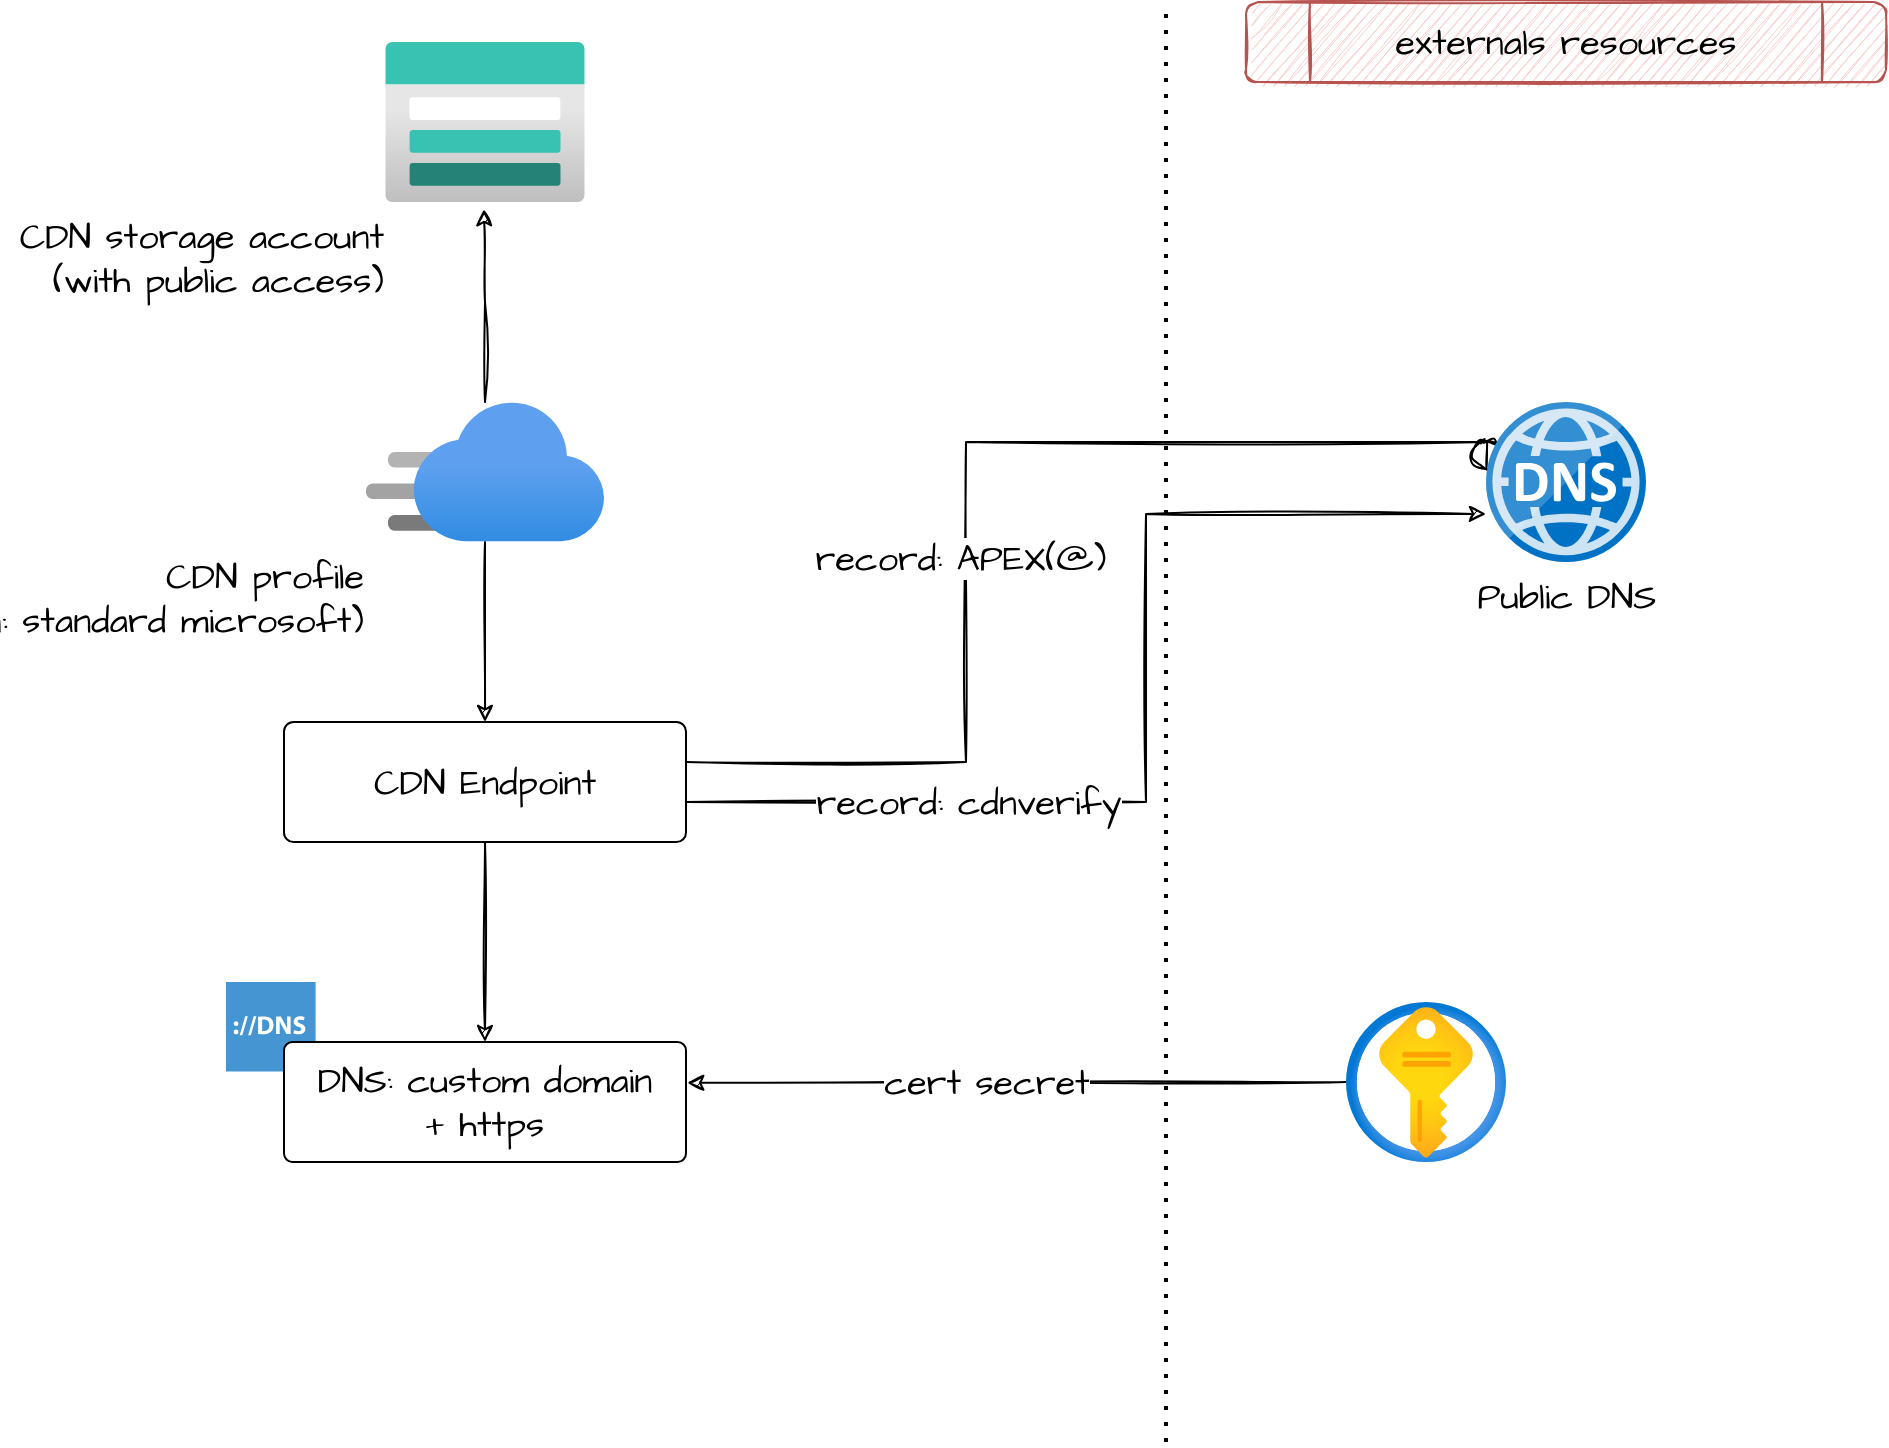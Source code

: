 <mxfile version="19.0.3" type="device"><diagram id="ArKqH_pPMN16gDMSGU3m" name="Page-1"><mxGraphModel dx="1381" dy="706" grid="1" gridSize="10" guides="1" tooltips="1" connect="1" arrows="1" fold="1" page="1" pageScale="1" pageWidth="827" pageHeight="1169" math="0" shadow="0"><root><mxCell id="0"/><mxCell id="1" parent="0"/><mxCell id="DOS7CWorLfeVmID9HikK-3" value="" style="endArrow=none;dashed=1;html=1;dashPattern=1 3;strokeWidth=2;rounded=0;" parent="1" edge="1"><mxGeometry width="50" height="50" relative="1" as="geometry"><mxPoint x="360" y="800" as="sourcePoint"/><mxPoint x="360" y="80" as="targetPoint"/></mxGeometry></mxCell><mxCell id="DOS7CWorLfeVmID9HikK-4" value="externals resources" style="shape=process;whiteSpace=wrap;html=1;backgroundOutline=1;fontFamily=Architects Daughter;fontSource=https%3A%2F%2Ffonts.googleapis.com%2Fcss%3Ffamily%3DArchitects%2BDaughter;fillColor=#f8cecc;strokeColor=#b85450;fontSize=18;rounded=1;sketch=1;" parent="1" vertex="1"><mxGeometry x="400" y="80" width="320" height="40" as="geometry"/></mxCell><mxCell id="QSpfWTD93sZiozIm7kjQ-19" style="edgeStyle=orthogonalEdgeStyle;rounded=0;sketch=1;orthogonalLoop=1;jettySize=auto;html=1;entryX=0.5;entryY=0;entryDx=0;entryDy=0;fontFamily=Architects Daughter;fontSource=https%3A%2F%2Ffonts.googleapis.com%2Fcss%3Ffamily%3DArchitects%2BDaughter;fontSize=18;elbow=vertical;" edge="1" parent="1" source="QSpfWTD93sZiozIm7kjQ-1" target="QSpfWTD93sZiozIm7kjQ-6"><mxGeometry relative="1" as="geometry"/></mxCell><mxCell id="QSpfWTD93sZiozIm7kjQ-20" style="edgeStyle=orthogonalEdgeStyle;rounded=0;sketch=1;orthogonalLoop=1;jettySize=auto;html=1;entryX=0.495;entryY=1.045;entryDx=0;entryDy=0;entryPerimeter=0;fontFamily=Architects Daughter;fontSource=https%3A%2F%2Ffonts.googleapis.com%2Fcss%3Ffamily%3DArchitects%2BDaughter;fontSize=18;elbow=vertical;" edge="1" parent="1" source="QSpfWTD93sZiozIm7kjQ-1" target="QSpfWTD93sZiozIm7kjQ-3"><mxGeometry relative="1" as="geometry"/></mxCell><mxCell id="QSpfWTD93sZiozIm7kjQ-1" value="CDN profile&lt;br&gt;(sku: standard microsoft)" style="aspect=fixed;html=1;points=[];align=right;image;fontSize=18;image=img/lib/azure2/app_services/CDN_Profiles.svg;fontFamily=Architects Daughter;fontSource=https%3A%2F%2Ffonts.googleapis.com%2Fcss%3Ffamily%3DArchitects%2BDaughter;labelPosition=left;verticalLabelPosition=bottom;verticalAlign=top;" vertex="1" parent="1"><mxGeometry x="-40" y="280" width="119" height="70" as="geometry"/></mxCell><mxCell id="QSpfWTD93sZiozIm7kjQ-3" value="CDN storage account&lt;br&gt;(with public access)" style="aspect=fixed;html=1;points=[];align=right;image;fontSize=18;image=img/lib/azure2/storage/Storage_Accounts.svg;fontFamily=Architects Daughter;fontSource=https%3A%2F%2Ffonts.googleapis.com%2Fcss%3Ffamily%3DArchitects%2BDaughter;labelPosition=left;verticalLabelPosition=bottom;verticalAlign=top;" vertex="1" parent="1"><mxGeometry x="-30.5" y="100" width="100" height="80" as="geometry"/></mxCell><mxCell id="QSpfWTD93sZiozIm7kjQ-11" style="edgeStyle=orthogonalEdgeStyle;rounded=0;sketch=1;orthogonalLoop=1;jettySize=auto;html=1;fontFamily=Architects Daughter;fontSource=https%3A%2F%2Ffonts.googleapis.com%2Fcss%3Ffamily%3DArchitects%2BDaughter;fontSize=18;elbow=vertical;" edge="1" parent="1" source="QSpfWTD93sZiozIm7kjQ-6" target="QSpfWTD93sZiozIm7kjQ-8"><mxGeometry relative="1" as="geometry"><mxPoint x="520" y="390" as="targetPoint"/><Array as="points"><mxPoint x="350" y="480"/><mxPoint x="350" y="336"/></Array></mxGeometry></mxCell><mxCell id="QSpfWTD93sZiozIm7kjQ-12" value="record: cdnverify" style="edgeLabel;html=1;align=center;verticalAlign=middle;resizable=0;points=[];fontSize=18;fontFamily=Architects Daughter;" vertex="1" connectable="0" parent="QSpfWTD93sZiozIm7kjQ-11"><mxGeometry x="-0.299" relative="1" as="geometry"><mxPoint x="-50" as="offset"/></mxGeometry></mxCell><mxCell id="QSpfWTD93sZiozIm7kjQ-13" style="edgeStyle=orthogonalEdgeStyle;rounded=0;sketch=1;orthogonalLoop=1;jettySize=auto;html=1;entryX=0.008;entryY=0.229;entryDx=0;entryDy=0;entryPerimeter=0;fontFamily=Architects Daughter;fontSource=https%3A%2F%2Ffonts.googleapis.com%2Fcss%3Ffamily%3DArchitects%2BDaughter;fontSize=18;elbow=vertical;endArrow=circle;endFill=0;" edge="1" parent="1" source="QSpfWTD93sZiozIm7kjQ-6" target="QSpfWTD93sZiozIm7kjQ-8"><mxGeometry relative="1" as="geometry"><Array as="points"><mxPoint x="260" y="460"/><mxPoint x="260" y="300"/><mxPoint x="521" y="300"/></Array></mxGeometry></mxCell><mxCell id="QSpfWTD93sZiozIm7kjQ-14" value="record: APEX(@)" style="edgeLabel;html=1;align=center;verticalAlign=middle;resizable=0;points=[];fontSize=18;fontFamily=Architects Daughter;" vertex="1" connectable="0" parent="QSpfWTD93sZiozIm7kjQ-13"><mxGeometry x="-0.139" y="3" relative="1" as="geometry"><mxPoint as="offset"/></mxGeometry></mxCell><mxCell id="QSpfWTD93sZiozIm7kjQ-18" style="edgeStyle=orthogonalEdgeStyle;rounded=0;sketch=1;orthogonalLoop=1;jettySize=auto;html=1;entryX=0.5;entryY=0;entryDx=0;entryDy=0;fontFamily=Architects Daughter;fontSource=https%3A%2F%2Ffonts.googleapis.com%2Fcss%3Ffamily%3DArchitects%2BDaughter;fontSize=18;elbow=vertical;" edge="1" parent="1" source="QSpfWTD93sZiozIm7kjQ-6" target="QSpfWTD93sZiozIm7kjQ-17"><mxGeometry relative="1" as="geometry"/></mxCell><mxCell id="QSpfWTD93sZiozIm7kjQ-6" value="CDN Endpoint" style="rounded=1;whiteSpace=wrap;html=1;fontFamily=Architects Daughter;fontSource=https%3A%2F%2Ffonts.googleapis.com%2Fcss%3Ffamily%3DArchitects%2BDaughter;fontSize=18;arcSize=8;" vertex="1" parent="1"><mxGeometry x="-81" y="440" width="201" height="60" as="geometry"/></mxCell><mxCell id="QSpfWTD93sZiozIm7kjQ-8" value="Public DNS" style="sketch=0;aspect=fixed;html=1;points=[];align=center;image;fontSize=18;image=img/lib/mscae/DNS.svg;fontFamily=Architects Daughter;fontSource=https%3A%2F%2Ffonts.googleapis.com%2Fcss%3Ffamily%3DArchitects%2BDaughter;" vertex="1" parent="1"><mxGeometry x="520" y="280" width="80" height="80" as="geometry"/></mxCell><mxCell id="QSpfWTD93sZiozIm7kjQ-16" value="" style="shadow=0;dashed=0;html=1;strokeColor=none;fillColor=#4495D1;labelPosition=center;verticalLabelPosition=bottom;verticalAlign=top;align=center;outlineConnect=0;shape=mxgraph.veeam.dns;fontFamily=Architects Daughter;fontSource=https%3A%2F%2Ffonts.googleapis.com%2Fcss%3Ffamily%3DArchitects%2BDaughter;fontSize=18;" vertex="1" parent="1"><mxGeometry x="-110" y="570" width="44.8" height="44.8" as="geometry"/></mxCell><mxCell id="QSpfWTD93sZiozIm7kjQ-17" value="DNS: custom domain&lt;br&gt;+ https" style="rounded=1;whiteSpace=wrap;html=1;fontFamily=Architects Daughter;fontSource=https%3A%2F%2Ffonts.googleapis.com%2Fcss%3Ffamily%3DArchitects%2BDaughter;fontSize=18;arcSize=7;" vertex="1" parent="1"><mxGeometry x="-81" y="600" width="201" height="60" as="geometry"/></mxCell><mxCell id="QSpfWTD93sZiozIm7kjQ-22" style="edgeStyle=orthogonalEdgeStyle;rounded=0;sketch=1;orthogonalLoop=1;jettySize=auto;html=1;entryX=1.003;entryY=0.34;entryDx=0;entryDy=0;entryPerimeter=0;fontFamily=Architects Daughter;fontSource=https%3A%2F%2Ffonts.googleapis.com%2Fcss%3Ffamily%3DArchitects%2BDaughter;fontSize=18;endArrow=classic;endFill=1;elbow=vertical;" edge="1" parent="1" source="QSpfWTD93sZiozIm7kjQ-21" target="QSpfWTD93sZiozIm7kjQ-17"><mxGeometry relative="1" as="geometry"/></mxCell><mxCell id="QSpfWTD93sZiozIm7kjQ-23" value="cert secret" style="edgeLabel;html=1;align=center;verticalAlign=middle;resizable=0;points=[];fontSize=18;fontFamily=Architects Daughter;" vertex="1" connectable="0" parent="QSpfWTD93sZiozIm7kjQ-22"><mxGeometry x="-0.133" y="3" relative="1" as="geometry"><mxPoint x="-37" y="-3" as="offset"/></mxGeometry></mxCell><mxCell id="QSpfWTD93sZiozIm7kjQ-21" value="" style="aspect=fixed;html=1;points=[];align=center;image;fontSize=12;image=img/lib/azure2/security/Key_Vaults.svg;fontFamily=Architects Daughter;fontSource=https%3A%2F%2Ffonts.googleapis.com%2Fcss%3Ffamily%3DArchitects%2BDaughter;" vertex="1" parent="1"><mxGeometry x="450" y="580" width="80" height="80" as="geometry"/></mxCell></root></mxGraphModel></diagram></mxfile>
